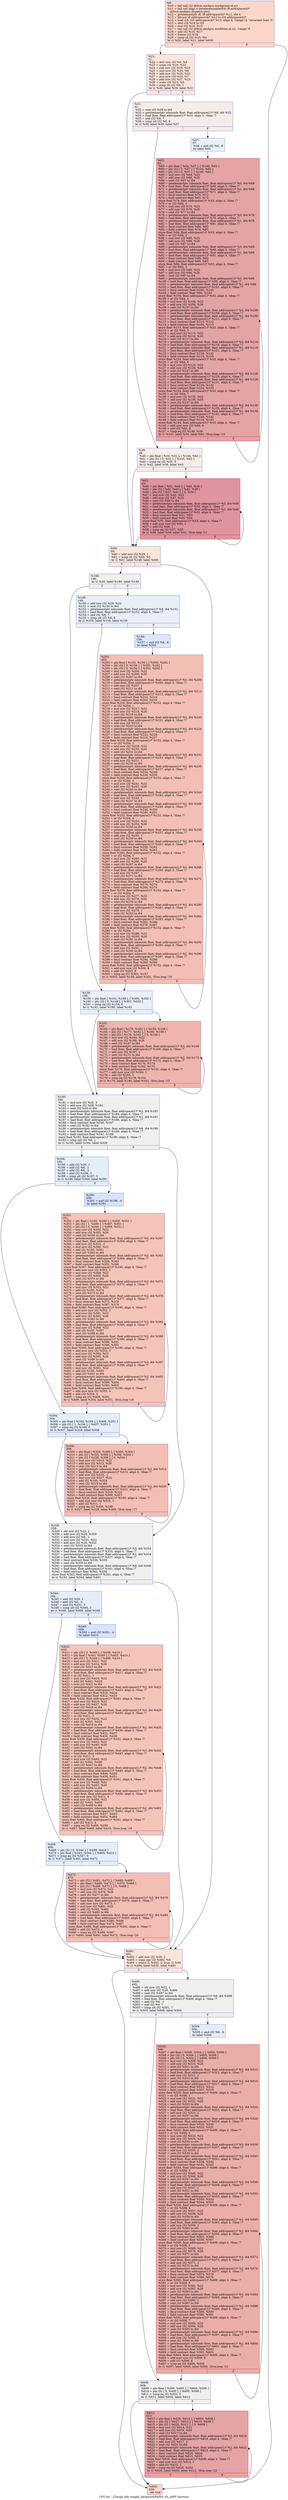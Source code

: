 digraph "CFG for '_Z24sga_left_weight_backwardiPKfS0_S0_iiiiPf' function" {
	label="CFG for '_Z24sga_left_weight_backwardiPKfS0_S0_iiiiPf' function";

	Node0x4d5f7a0 [shape=record,color="#3d50c3ff", style=filled, fillcolor="#f6a38570",label="{%9:\l  %10 = tail call i32 @llvm.amdgcn.workgroup.id.x()\l  %11 = tail call align 4 dereferenceable(64) i8 addrspace(4)*\l... @llvm.amdgcn.dispatch.ptr()\l  %12 = getelementptr i8, i8 addrspace(4)* %11, i64 4\l  %13 = bitcast i8 addrspace(4)* %12 to i16 addrspace(4)*\l  %14 = load i16, i16 addrspace(4)* %13, align 4, !range !4, !invariant.load !5\l  %15 = zext i16 %14 to i32\l  %16 = mul i32 %10, %15\l  %17 = tail call i32 @llvm.amdgcn.workitem.id.x(), !range !6\l  %18 = add i32 %16, %17\l  %19 = freeze i32 %18\l  %20 = icmp slt i32 %19, %0\l  br i1 %20, label %21, label %630\l|{<s0>T|<s1>F}}"];
	Node0x4d5f7a0:s0 -> Node0x4d62530;
	Node0x4d5f7a0:s1 -> Node0x4d625c0;
	Node0x4d62530 [shape=record,color="#3d50c3ff", style=filled, fillcolor="#f4c5ad70",label="{%21:\l21:                                               \l  %22 = mul nsw i32 %5, %4\l  %23 = srem i32 %19, %22\l  %24 = sub nsw i32 %19, %23\l  %25 = mul nsw i32 %24, %6\l  %26 = add nsw i32 %25, %23\l  %27 = mul nsw i32 %24, %7\l  %28 = add nsw i32 %27, %23\l  %29 = srem i32 %23, %5\l  %30 = icmp slt i32 %6, 1\l  br i1 %30, label %59, label %31\l|{<s0>T|<s1>F}}"];
	Node0x4d62530:s0 -> Node0x4d62c10;
	Node0x4d62530:s1 -> Node0x4d62c60;
	Node0x4d62c60 [shape=record,color="#3d50c3ff", style=filled, fillcolor="#ead5c970",label="{%31:\l31:                                               \l  %32 = sext i32 %28 to i64\l  %33 = getelementptr inbounds float, float addrspace(1)* %8, i64 %32\l  %34 = load float, float addrspace(1)* %33, align 4, !tbaa !7\l  %35 = and i32 %6, 7\l  %36 = icmp ult i32 %6, 8\l  br i1 %36, label %39, label %37\l|{<s0>T|<s1>F}}"];
	Node0x4d62c60:s0 -> Node0x4d632a0;
	Node0x4d62c60:s1 -> Node0x4d63330;
	Node0x4d63330 [shape=record,color="#3d50c3ff", style=filled, fillcolor="#cedaeb70",label="{%37:\l37:                                               \l  %38 = and i32 %6, -8\l  br label %62\l}"];
	Node0x4d63330 -> Node0x4d63530;
	Node0x4d632a0 [shape=record,color="#3d50c3ff", style=filled, fillcolor="#ead5c970",label="{%39:\l39:                                               \l  %40 = phi float [ %34, %31 ], [ %144, %62 ]\l  %41 = phi i32 [ 0, %31 ], [ %145, %62 ]\l  %42 = icmp eq i32 %35, 0\l  br i1 %42, label %59, label %43\l|{<s0>T|<s1>F}}"];
	Node0x4d632a0:s0 -> Node0x4d62c10;
	Node0x4d632a0:s1 -> Node0x4d638b0;
	Node0x4d638b0 [shape=record,color="#b70d28ff", style=filled, fillcolor="#b70d2870",label="{%43:\l43:                                               \l  %44 = phi float [ %55, %43 ], [ %40, %39 ]\l  %45 = phi i32 [ %56, %43 ], [ %41, %39 ]\l  %46 = phi i32 [ %57, %43 ], [ 0, %39 ]\l  %47 = mul nsw i32 %45, %22\l  %48 = add nsw i32 %47, %26\l  %49 = sext i32 %48 to i64\l  %50 = getelementptr inbounds float, float addrspace(1)* %3, i64 %49\l  %51 = load float, float addrspace(1)* %50, align 4, !tbaa !7\l  %52 = getelementptr inbounds float, float addrspace(1)* %1, i64 %49\l  %53 = load float, float addrspace(1)* %52, align 4, !tbaa !7\l  %54 = fmul contract float %51, %53\l  %55 = fadd contract float %44, %54\l  store float %55, float addrspace(1)* %33, align 4, !tbaa !7\l  %56 = add nuw nsw i32 %45, 1\l  %57 = add i32 %46, 1\l  %58 = icmp eq i32 %57, %35\l  br i1 %58, label %59, label %43, !llvm.loop !11\l|{<s0>T|<s1>F}}"];
	Node0x4d638b0:s0 -> Node0x4d62c10;
	Node0x4d638b0:s1 -> Node0x4d638b0;
	Node0x4d62c10 [shape=record,color="#3d50c3ff", style=filled, fillcolor="#f4c5ad70",label="{%59:\l59:                                               \l  %60 = add nsw i32 %29, 1\l  %61 = icmp slt i32 %60, %5\l  br i1 %61, label %148, label %491\l|{<s0>T|<s1>F}}"];
	Node0x4d62c10:s0 -> Node0x4d64cb0;
	Node0x4d62c10:s1 -> Node0x4d64d00;
	Node0x4d63530 [shape=record,color="#b70d28ff", style=filled, fillcolor="#c32e3170",label="{%62:\l62:                                               \l  %63 = phi float [ %34, %37 ], [ %144, %62 ]\l  %64 = phi i32 [ 0, %37 ], [ %145, %62 ]\l  %65 = phi i32 [ 0, %37 ], [ %146, %62 ]\l  %66 = mul nsw i32 %64, %22\l  %67 = add nsw i32 %66, %26\l  %68 = sext i32 %67 to i64\l  %69 = getelementptr inbounds float, float addrspace(1)* %3, i64 %68\l  %70 = load float, float addrspace(1)* %69, align 4, !tbaa !7\l  %71 = getelementptr inbounds float, float addrspace(1)* %1, i64 %68\l  %72 = load float, float addrspace(1)* %71, align 4, !tbaa !7\l  %73 = fmul contract float %70, %72\l  %74 = fadd contract float %63, %73\l  store float %74, float addrspace(1)* %33, align 4, !tbaa !7\l  %75 = or i32 %64, 1\l  %76 = mul nsw i32 %75, %22\l  %77 = add nsw i32 %76, %26\l  %78 = sext i32 %77 to i64\l  %79 = getelementptr inbounds float, float addrspace(1)* %3, i64 %78\l  %80 = load float, float addrspace(1)* %79, align 4, !tbaa !7\l  %81 = getelementptr inbounds float, float addrspace(1)* %1, i64 %78\l  %82 = load float, float addrspace(1)* %81, align 4, !tbaa !7\l  %83 = fmul contract float %80, %82\l  %84 = fadd contract float %74, %83\l  store float %84, float addrspace(1)* %33, align 4, !tbaa !7\l  %85 = or i32 %64, 2\l  %86 = mul nsw i32 %85, %22\l  %87 = add nsw i32 %86, %26\l  %88 = sext i32 %87 to i64\l  %89 = getelementptr inbounds float, float addrspace(1)* %3, i64 %88\l  %90 = load float, float addrspace(1)* %89, align 4, !tbaa !7\l  %91 = getelementptr inbounds float, float addrspace(1)* %1, i64 %88\l  %92 = load float, float addrspace(1)* %91, align 4, !tbaa !7\l  %93 = fmul contract float %90, %92\l  %94 = fadd contract float %84, %93\l  store float %94, float addrspace(1)* %33, align 4, !tbaa !7\l  %95 = or i32 %64, 3\l  %96 = mul nsw i32 %95, %22\l  %97 = add nsw i32 %96, %26\l  %98 = sext i32 %97 to i64\l  %99 = getelementptr inbounds float, float addrspace(1)* %3, i64 %98\l  %100 = load float, float addrspace(1)* %99, align 4, !tbaa !7\l  %101 = getelementptr inbounds float, float addrspace(1)* %1, i64 %98\l  %102 = load float, float addrspace(1)* %101, align 4, !tbaa !7\l  %103 = fmul contract float %100, %102\l  %104 = fadd contract float %94, %103\l  store float %104, float addrspace(1)* %33, align 4, !tbaa !7\l  %105 = or i32 %64, 4\l  %106 = mul nsw i32 %105, %22\l  %107 = add nsw i32 %106, %26\l  %108 = sext i32 %107 to i64\l  %109 = getelementptr inbounds float, float addrspace(1)* %3, i64 %108\l  %110 = load float, float addrspace(1)* %109, align 4, !tbaa !7\l  %111 = getelementptr inbounds float, float addrspace(1)* %1, i64 %108\l  %112 = load float, float addrspace(1)* %111, align 4, !tbaa !7\l  %113 = fmul contract float %110, %112\l  %114 = fadd contract float %104, %113\l  store float %114, float addrspace(1)* %33, align 4, !tbaa !7\l  %115 = or i32 %64, 5\l  %116 = mul nsw i32 %115, %22\l  %117 = add nsw i32 %116, %26\l  %118 = sext i32 %117 to i64\l  %119 = getelementptr inbounds float, float addrspace(1)* %3, i64 %118\l  %120 = load float, float addrspace(1)* %119, align 4, !tbaa !7\l  %121 = getelementptr inbounds float, float addrspace(1)* %1, i64 %118\l  %122 = load float, float addrspace(1)* %121, align 4, !tbaa !7\l  %123 = fmul contract float %120, %122\l  %124 = fadd contract float %114, %123\l  store float %124, float addrspace(1)* %33, align 4, !tbaa !7\l  %125 = or i32 %64, 6\l  %126 = mul nsw i32 %125, %22\l  %127 = add nsw i32 %126, %26\l  %128 = sext i32 %127 to i64\l  %129 = getelementptr inbounds float, float addrspace(1)* %3, i64 %128\l  %130 = load float, float addrspace(1)* %129, align 4, !tbaa !7\l  %131 = getelementptr inbounds float, float addrspace(1)* %1, i64 %128\l  %132 = load float, float addrspace(1)* %131, align 4, !tbaa !7\l  %133 = fmul contract float %130, %132\l  %134 = fadd contract float %124, %133\l  store float %134, float addrspace(1)* %33, align 4, !tbaa !7\l  %135 = or i32 %64, 7\l  %136 = mul nsw i32 %135, %22\l  %137 = add nsw i32 %136, %26\l  %138 = sext i32 %137 to i64\l  %139 = getelementptr inbounds float, float addrspace(1)* %3, i64 %138\l  %140 = load float, float addrspace(1)* %139, align 4, !tbaa !7\l  %141 = getelementptr inbounds float, float addrspace(1)* %1, i64 %138\l  %142 = load float, float addrspace(1)* %141, align 4, !tbaa !7\l  %143 = fmul contract float %140, %142\l  %144 = fadd contract float %134, %143\l  store float %144, float addrspace(1)* %33, align 4, !tbaa !7\l  %145 = add nuw nsw i32 %64, 8\l  %146 = add i32 %65, 8\l  %147 = icmp eq i32 %146, %38\l  br i1 %147, label %39, label %62, !llvm.loop !13\l|{<s0>T|<s1>F}}"];
	Node0x4d63530:s0 -> Node0x4d632a0;
	Node0x4d63530:s1 -> Node0x4d63530;
	Node0x4d64cb0 [shape=record,color="#3d50c3ff", style=filled, fillcolor="#e0dbd870",label="{%148:\l148:                                              \l  br i1 %30, label %180, label %149\l|{<s0>T|<s1>F}}"];
	Node0x4d64cb0:s0 -> Node0x4d68900;
	Node0x4d64cb0:s1 -> Node0x4d68950;
	Node0x4d68950 [shape=record,color="#3d50c3ff", style=filled, fillcolor="#cedaeb70",label="{%149:\l149:                                              \l  %150 = add nsw i32 %28, %22\l  %151 = sext i32 %150 to i64\l  %152 = getelementptr inbounds float, float addrspace(1)* %8, i64 %151\l  %153 = load float, float addrspace(1)* %152, align 4, !tbaa !7\l  %154 = and i32 %6, 7\l  %155 = icmp ult i32 %6, 8\l  br i1 %155, label %158, label %156\l|{<s0>T|<s1>F}}"];
	Node0x4d68950:s0 -> Node0x4d68d80;
	Node0x4d68950:s1 -> Node0x4d68dd0;
	Node0x4d68dd0 [shape=record,color="#3d50c3ff", style=filled, fillcolor="#aec9fc70",label="{%156:\l156:                                              \l  %157 = and i32 %6, -8\l  br label %202\l}"];
	Node0x4d68dd0 -> Node0x4d68fa0;
	Node0x4d68d80 [shape=record,color="#3d50c3ff", style=filled, fillcolor="#cedaeb70",label="{%158:\l158:                                              \l  %159 = phi float [ %153, %149 ], [ %300, %202 ]\l  %160 = phi i32 [ 0, %149 ], [ %301, %202 ]\l  %161 = icmp eq i32 %154, 0\l  br i1 %161, label %180, label %162\l|{<s0>T|<s1>F}}"];
	Node0x4d68d80:s0 -> Node0x4d68900;
	Node0x4d68d80:s1 -> Node0x4d69290;
	Node0x4d69290 [shape=record,color="#3d50c3ff", style=filled, fillcolor="#d8564670",label="{%162:\l162:                                              \l  %163 = phi float [ %176, %162 ], [ %159, %158 ]\l  %164 = phi i32 [ %177, %162 ], [ %160, %158 ]\l  %165 = phi i32 [ %178, %162 ], [ 0, %158 ]\l  %166 = mul nsw i32 %164, %22\l  %167 = add nsw i32 %166, %26\l  %168 = sext i32 %167 to i64\l  %169 = getelementptr inbounds float, float addrspace(1)* %3, i64 %168\l  %170 = load float, float addrspace(1)* %169, align 4, !tbaa !7\l  %171 = add nsw i32 %167, 1\l  %172 = sext i32 %171 to i64\l  %173 = getelementptr inbounds float, float addrspace(1)* %2, i64 %172\l  %174 = load float, float addrspace(1)* %173, align 4, !tbaa !7\l  %175 = fmul contract float %170, %174\l  %176 = fadd contract float %163, %175\l  store float %176, float addrspace(1)* %152, align 4, !tbaa !7\l  %177 = add nuw nsw i32 %164, 1\l  %178 = add i32 %165, 1\l  %179 = icmp eq i32 %178, %154\l  br i1 %179, label %180, label %162, !llvm.loop !15\l|{<s0>T|<s1>F}}"];
	Node0x4d69290:s0 -> Node0x4d68900;
	Node0x4d69290:s1 -> Node0x4d69290;
	Node0x4d68900 [shape=record,color="#3d50c3ff", style=filled, fillcolor="#e0dbd870",label="{%180:\l180:                                              \l  %181 = mul nsw i32 %22, 3\l  %182 = add nsw i32 %28, %181\l  %183 = sext i32 %26 to i64\l  %184 = getelementptr inbounds float, float addrspace(1)* %3, i64 %183\l  %185 = load float, float addrspace(1)* %184, align 4, !tbaa !7\l  %186 = getelementptr inbounds float, float addrspace(1)* %1, i64 %183\l  %187 = load float, float addrspace(1)* %186, align 4, !tbaa !7\l  %188 = fmul contract float %185, %187\l  %189 = sext i32 %182 to i64\l  %190 = getelementptr inbounds float, float addrspace(1)* %8, i64 %189\l  %191 = load float, float addrspace(1)* %190, align 4, !tbaa !7\l  %192 = fadd contract float %191, %188\l  store float %192, float addrspace(1)* %190, align 4, !tbaa !7\l  %193 = icmp sgt i32 %6, 1\l  br i1 %193, label %194, label %328\l|{<s0>T|<s1>F}}"];
	Node0x4d68900:s0 -> Node0x4d6a770;
	Node0x4d68900:s1 -> Node0x4d6a7c0;
	Node0x4d6a770 [shape=record,color="#3d50c3ff", style=filled, fillcolor="#c5d6f270",label="{%194:\l194:                                              \l  %195 = add i32 %26, 1\l  %196 = add i32 %6, -1\l  %197 = add i32 %6, -2\l  %198 = and i32 %196, 3\l  %199 = icmp ult i32 %197, 3\l  br i1 %199, label %304, label %200\l|{<s0>T|<s1>F}}"];
	Node0x4d6a770:s0 -> Node0x4d6abd0;
	Node0x4d6a770:s1 -> Node0x4d6ac20;
	Node0x4d6ac20 [shape=record,color="#3d50c3ff", style=filled, fillcolor="#a5c3fe70",label="{%200:\l200:                                              \l  %201 = and i32 %196, -4\l  br label %351\l}"];
	Node0x4d6ac20 -> Node0x4d6adf0;
	Node0x4d68fa0 [shape=record,color="#3d50c3ff", style=filled, fillcolor="#e36c5570",label="{%202:\l202:                                              \l  %203 = phi float [ %153, %156 ], [ %300, %202 ]\l  %204 = phi i32 [ 0, %156 ], [ %301, %202 ]\l  %205 = phi i32 [ 0, %156 ], [ %302, %202 ]\l  %206 = mul nsw i32 %204, %22\l  %207 = add nsw i32 %206, %26\l  %208 = sext i32 %207 to i64\l  %209 = getelementptr inbounds float, float addrspace(1)* %3, i64 %208\l  %210 = load float, float addrspace(1)* %209, align 4, !tbaa !7\l  %211 = add nsw i32 %207, 1\l  %212 = sext i32 %211 to i64\l  %213 = getelementptr inbounds float, float addrspace(1)* %2, i64 %212\l  %214 = load float, float addrspace(1)* %213, align 4, !tbaa !7\l  %215 = fmul contract float %210, %214\l  %216 = fadd contract float %203, %215\l  store float %216, float addrspace(1)* %152, align 4, !tbaa !7\l  %217 = or i32 %204, 1\l  %218 = mul nsw i32 %217, %22\l  %219 = add nsw i32 %218, %26\l  %220 = sext i32 %219 to i64\l  %221 = getelementptr inbounds float, float addrspace(1)* %3, i64 %220\l  %222 = load float, float addrspace(1)* %221, align 4, !tbaa !7\l  %223 = add nsw i32 %219, 1\l  %224 = sext i32 %223 to i64\l  %225 = getelementptr inbounds float, float addrspace(1)* %2, i64 %224\l  %226 = load float, float addrspace(1)* %225, align 4, !tbaa !7\l  %227 = fmul contract float %222, %226\l  %228 = fadd contract float %216, %227\l  store float %228, float addrspace(1)* %152, align 4, !tbaa !7\l  %229 = or i32 %204, 2\l  %230 = mul nsw i32 %229, %22\l  %231 = add nsw i32 %230, %26\l  %232 = sext i32 %231 to i64\l  %233 = getelementptr inbounds float, float addrspace(1)* %3, i64 %232\l  %234 = load float, float addrspace(1)* %233, align 4, !tbaa !7\l  %235 = add nsw i32 %231, 1\l  %236 = sext i32 %235 to i64\l  %237 = getelementptr inbounds float, float addrspace(1)* %2, i64 %236\l  %238 = load float, float addrspace(1)* %237, align 4, !tbaa !7\l  %239 = fmul contract float %234, %238\l  %240 = fadd contract float %228, %239\l  store float %240, float addrspace(1)* %152, align 4, !tbaa !7\l  %241 = or i32 %204, 3\l  %242 = mul nsw i32 %241, %22\l  %243 = add nsw i32 %242, %26\l  %244 = sext i32 %243 to i64\l  %245 = getelementptr inbounds float, float addrspace(1)* %3, i64 %244\l  %246 = load float, float addrspace(1)* %245, align 4, !tbaa !7\l  %247 = add nsw i32 %243, 1\l  %248 = sext i32 %247 to i64\l  %249 = getelementptr inbounds float, float addrspace(1)* %2, i64 %248\l  %250 = load float, float addrspace(1)* %249, align 4, !tbaa !7\l  %251 = fmul contract float %246, %250\l  %252 = fadd contract float %240, %251\l  store float %252, float addrspace(1)* %152, align 4, !tbaa !7\l  %253 = or i32 %204, 4\l  %254 = mul nsw i32 %253, %22\l  %255 = add nsw i32 %254, %26\l  %256 = sext i32 %255 to i64\l  %257 = getelementptr inbounds float, float addrspace(1)* %3, i64 %256\l  %258 = load float, float addrspace(1)* %257, align 4, !tbaa !7\l  %259 = add nsw i32 %255, 1\l  %260 = sext i32 %259 to i64\l  %261 = getelementptr inbounds float, float addrspace(1)* %2, i64 %260\l  %262 = load float, float addrspace(1)* %261, align 4, !tbaa !7\l  %263 = fmul contract float %258, %262\l  %264 = fadd contract float %252, %263\l  store float %264, float addrspace(1)* %152, align 4, !tbaa !7\l  %265 = or i32 %204, 5\l  %266 = mul nsw i32 %265, %22\l  %267 = add nsw i32 %266, %26\l  %268 = sext i32 %267 to i64\l  %269 = getelementptr inbounds float, float addrspace(1)* %3, i64 %268\l  %270 = load float, float addrspace(1)* %269, align 4, !tbaa !7\l  %271 = add nsw i32 %267, 1\l  %272 = sext i32 %271 to i64\l  %273 = getelementptr inbounds float, float addrspace(1)* %2, i64 %272\l  %274 = load float, float addrspace(1)* %273, align 4, !tbaa !7\l  %275 = fmul contract float %270, %274\l  %276 = fadd contract float %264, %275\l  store float %276, float addrspace(1)* %152, align 4, !tbaa !7\l  %277 = or i32 %204, 6\l  %278 = mul nsw i32 %277, %22\l  %279 = add nsw i32 %278, %26\l  %280 = sext i32 %279 to i64\l  %281 = getelementptr inbounds float, float addrspace(1)* %3, i64 %280\l  %282 = load float, float addrspace(1)* %281, align 4, !tbaa !7\l  %283 = add nsw i32 %279, 1\l  %284 = sext i32 %283 to i64\l  %285 = getelementptr inbounds float, float addrspace(1)* %2, i64 %284\l  %286 = load float, float addrspace(1)* %285, align 4, !tbaa !7\l  %287 = fmul contract float %282, %286\l  %288 = fadd contract float %276, %287\l  store float %288, float addrspace(1)* %152, align 4, !tbaa !7\l  %289 = or i32 %204, 7\l  %290 = mul nsw i32 %289, %22\l  %291 = add nsw i32 %290, %26\l  %292 = sext i32 %291 to i64\l  %293 = getelementptr inbounds float, float addrspace(1)* %3, i64 %292\l  %294 = load float, float addrspace(1)* %293, align 4, !tbaa !7\l  %295 = add nsw i32 %291, 1\l  %296 = sext i32 %295 to i64\l  %297 = getelementptr inbounds float, float addrspace(1)* %2, i64 %296\l  %298 = load float, float addrspace(1)* %297, align 4, !tbaa !7\l  %299 = fmul contract float %294, %298\l  %300 = fadd contract float %288, %299\l  store float %300, float addrspace(1)* %152, align 4, !tbaa !7\l  %301 = add nuw nsw i32 %204, 8\l  %302 = add i32 %205, 8\l  %303 = icmp eq i32 %302, %157\l  br i1 %303, label %158, label %202, !llvm.loop !16\l|{<s0>T|<s1>F}}"];
	Node0x4d68fa0:s0 -> Node0x4d68d80;
	Node0x4d68fa0:s1 -> Node0x4d68fa0;
	Node0x4d6abd0 [shape=record,color="#3d50c3ff", style=filled, fillcolor="#c5d6f270",label="{%304:\l304:                                              \l  %305 = phi float [ %192, %194 ], [ %406, %351 ]\l  %306 = phi i32 [ 1, %194 ], [ %407, %351 ]\l  %307 = icmp eq i32 %198, 0\l  br i1 %307, label %328, label %308\l|{<s0>T|<s1>F}}"];
	Node0x4d6abd0:s0 -> Node0x4d6a7c0;
	Node0x4d6abd0:s1 -> Node0x4d70560;
	Node0x4d70560 [shape=record,color="#3d50c3ff", style=filled, fillcolor="#e36c5570",label="{%308:\l308:                                              \l  %309 = phi float [ %324, %308 ], [ %305, %304 ]\l  %310 = phi i32 [ %325, %308 ], [ %306, %304 ]\l  %311 = phi i32 [ %326, %308 ], [ 0, %304 ]\l  %312 = mul nsw i32 %310, %22\l  %313 = add nsw i32 %312, %26\l  %314 = sext i32 %313 to i64\l  %315 = getelementptr inbounds float, float addrspace(1)* %3, i64 %314\l  %316 = load float, float addrspace(1)* %315, align 4, !tbaa !7\l  %317 = add nsw i32 %310, -1\l  %318 = mul nsw i32 %317, %22\l  %319 = add i32 %195, %318\l  %320 = sext i32 %319 to i64\l  %321 = getelementptr inbounds float, float addrspace(1)* %2, i64 %320\l  %322 = load float, float addrspace(1)* %321, align 4, !tbaa !7\l  %323 = fmul contract float %316, %322\l  %324 = fadd contract float %309, %323\l  store float %324, float addrspace(1)* %190, align 4, !tbaa !7\l  %325 = add nuw nsw i32 %310, 1\l  %326 = add i32 %311, 1\l  %327 = icmp eq i32 %326, %198\l  br i1 %327, label %328, label %308, !llvm.loop !17\l|{<s0>T|<s1>F}}"];
	Node0x4d70560:s0 -> Node0x4d6a7c0;
	Node0x4d70560:s1 -> Node0x4d70560;
	Node0x4d6a7c0 [shape=record,color="#3d50c3ff", style=filled, fillcolor="#e0dbd870",label="{%328:\l328:                                              \l  %329 = shl nsw i32 %22, 2\l  %330 = add nsw i32 %28, %329\l  %331 = add nsw i32 %6, -1\l  %332 = mul nsw i32 %331, %22\l  %333 = add nsw i32 %26, %332\l  %334 = sext i32 %333 to i64\l  %335 = getelementptr inbounds float, float addrspace(1)* %3, i64 %334\l  %336 = load float, float addrspace(1)* %335, align 4, !tbaa !7\l  %337 = getelementptr inbounds float, float addrspace(1)* %1, i64 %334\l  %338 = load float, float addrspace(1)* %337, align 4, !tbaa !7\l  %339 = fmul contract float %336, %338\l  %340 = sext i32 %330 to i64\l  %341 = getelementptr inbounds float, float addrspace(1)* %8, i64 %340\l  %342 = load float, float addrspace(1)* %341, align 4, !tbaa !7\l  %343 = fadd contract float %342, %339\l  store float %343, float addrspace(1)* %341, align 4, !tbaa !7\l  br i1 %193, label %344, label %491\l|{<s0>T|<s1>F}}"];
	Node0x4d6a7c0:s0 -> Node0x4d72060;
	Node0x4d6a7c0:s1 -> Node0x4d64d00;
	Node0x4d72060 [shape=record,color="#3d50c3ff", style=filled, fillcolor="#c5d6f270",label="{%344:\l344:                                              \l  %345 = add i32 %26, 1\l  %346 = add i32 %6, -2\l  %347 = and i32 %331, 3\l  %348 = icmp ult i32 %346, 3\l  br i1 %348, label %468, label %349\l|{<s0>T|<s1>F}}"];
	Node0x4d72060:s0 -> Node0x4d723a0;
	Node0x4d72060:s1 -> Node0x4d723f0;
	Node0x4d723f0 [shape=record,color="#3d50c3ff", style=filled, fillcolor="#a5c3fe70",label="{%349:\l349:                                              \l  %350 = and i32 %331, -4\l  br label %410\l}"];
	Node0x4d723f0 -> Node0x4d725c0;
	Node0x4d6adf0 [shape=record,color="#3d50c3ff", style=filled, fillcolor="#e97a5f70",label="{%351:\l351:                                              \l  %352 = phi float [ %192, %200 ], [ %406, %351 ]\l  %353 = phi i32 [ 1, %200 ], [ %407, %351 ]\l  %354 = phi i32 [ 0, %200 ], [ %408, %351 ]\l  %355 = mul nsw i32 %353, %22\l  %356 = add nsw i32 %355, %26\l  %357 = sext i32 %356 to i64\l  %358 = getelementptr inbounds float, float addrspace(1)* %3, i64 %357\l  %359 = load float, float addrspace(1)* %358, align 4, !tbaa !7\l  %360 = add nsw i32 %353, -1\l  %361 = mul nsw i32 %360, %22\l  %362 = add i32 %195, %361\l  %363 = sext i32 %362 to i64\l  %364 = getelementptr inbounds float, float addrspace(1)* %2, i64 %363\l  %365 = load float, float addrspace(1)* %364, align 4, !tbaa !7\l  %366 = fmul contract float %359, %365\l  %367 = fadd contract float %352, %366\l  store float %367, float addrspace(1)* %190, align 4, !tbaa !7\l  %368 = add nuw nsw i32 %353, 1\l  %369 = mul nsw i32 %368, %22\l  %370 = add nsw i32 %369, %26\l  %371 = sext i32 %370 to i64\l  %372 = getelementptr inbounds float, float addrspace(1)* %3, i64 %371\l  %373 = load float, float addrspace(1)* %372, align 4, !tbaa !7\l  %374 = mul nsw i32 %353, %22\l  %375 = add i32 %195, %374\l  %376 = sext i32 %375 to i64\l  %377 = getelementptr inbounds float, float addrspace(1)* %2, i64 %376\l  %378 = load float, float addrspace(1)* %377, align 4, !tbaa !7\l  %379 = fmul contract float %373, %378\l  %380 = fadd contract float %367, %379\l  store float %380, float addrspace(1)* %190, align 4, !tbaa !7\l  %381 = add nuw nsw i32 %353, 2\l  %382 = mul nsw i32 %381, %22\l  %383 = add nsw i32 %382, %26\l  %384 = sext i32 %383 to i64\l  %385 = getelementptr inbounds float, float addrspace(1)* %3, i64 %384\l  %386 = load float, float addrspace(1)* %385, align 4, !tbaa !7\l  %387 = mul nsw i32 %368, %22\l  %388 = add i32 %195, %387\l  %389 = sext i32 %388 to i64\l  %390 = getelementptr inbounds float, float addrspace(1)* %2, i64 %389\l  %391 = load float, float addrspace(1)* %390, align 4, !tbaa !7\l  %392 = fmul contract float %386, %391\l  %393 = fadd contract float %380, %392\l  store float %393, float addrspace(1)* %190, align 4, !tbaa !7\l  %394 = add nuw nsw i32 %353, 3\l  %395 = mul nsw i32 %394, %22\l  %396 = add nsw i32 %395, %26\l  %397 = sext i32 %396 to i64\l  %398 = getelementptr inbounds float, float addrspace(1)* %3, i64 %397\l  %399 = load float, float addrspace(1)* %398, align 4, !tbaa !7\l  %400 = mul nsw i32 %381, %22\l  %401 = add i32 %195, %400\l  %402 = sext i32 %401 to i64\l  %403 = getelementptr inbounds float, float addrspace(1)* %2, i64 %402\l  %404 = load float, float addrspace(1)* %403, align 4, !tbaa !7\l  %405 = fmul contract float %399, %404\l  %406 = fadd contract float %393, %405\l  store float %406, float addrspace(1)* %190, align 4, !tbaa !7\l  %407 = add nuw nsw i32 %353, 4\l  %408 = add i32 %354, 4\l  %409 = icmp eq i32 %408, %201\l  br i1 %409, label %304, label %351, !llvm.loop !18\l|{<s0>T|<s1>F}}"];
	Node0x4d6adf0:s0 -> Node0x4d6abd0;
	Node0x4d6adf0:s1 -> Node0x4d6adf0;
	Node0x4d725c0 [shape=record,color="#3d50c3ff", style=filled, fillcolor="#e97a5f70",label="{%410:\l410:                                              \l  %411 = phi i32 [ 0, %349 ], [ %458, %410 ]\l  %412 = phi float [ %343, %349 ], [ %465, %410 ]\l  %413 = phi i32 [ 0, %349 ], [ %466, %410 ]\l  %414 = mul nsw i32 %411, %22\l  %415 = add nsw i32 %414, %26\l  %416 = sext i32 %415 to i64\l  %417 = getelementptr inbounds float, float addrspace(1)* %3, i64 %416\l  %418 = load float, float addrspace(1)* %417, align 4, !tbaa !7\l  %419 = or i32 %411, 1\l  %420 = mul nsw i32 %419, %22\l  %421 = add i32 %345, %420\l  %422 = sext i32 %421 to i64\l  %423 = getelementptr inbounds float, float addrspace(1)* %2, i64 %422\l  %424 = load float, float addrspace(1)* %423, align 4, !tbaa !7\l  %425 = fmul contract float %418, %424\l  %426 = fadd contract float %412, %425\l  store float %426, float addrspace(1)* %341, align 4, !tbaa !7\l  %427 = mul nsw i32 %419, %22\l  %428 = add nsw i32 %427, %26\l  %429 = sext i32 %428 to i64\l  %430 = getelementptr inbounds float, float addrspace(1)* %3, i64 %429\l  %431 = load float, float addrspace(1)* %430, align 4, !tbaa !7\l  %432 = or i32 %411, 2\l  %433 = mul nsw i32 %432, %22\l  %434 = add i32 %345, %433\l  %435 = sext i32 %434 to i64\l  %436 = getelementptr inbounds float, float addrspace(1)* %2, i64 %435\l  %437 = load float, float addrspace(1)* %436, align 4, !tbaa !7\l  %438 = fmul contract float %431, %437\l  %439 = fadd contract float %426, %438\l  store float %439, float addrspace(1)* %341, align 4, !tbaa !7\l  %440 = mul nsw i32 %432, %22\l  %441 = add nsw i32 %440, %26\l  %442 = sext i32 %441 to i64\l  %443 = getelementptr inbounds float, float addrspace(1)* %3, i64 %442\l  %444 = load float, float addrspace(1)* %443, align 4, !tbaa !7\l  %445 = or i32 %411, 3\l  %446 = mul nsw i32 %445, %22\l  %447 = add i32 %345, %446\l  %448 = sext i32 %447 to i64\l  %449 = getelementptr inbounds float, float addrspace(1)* %2, i64 %448\l  %450 = load float, float addrspace(1)* %449, align 4, !tbaa !7\l  %451 = fmul contract float %444, %450\l  %452 = fadd contract float %439, %451\l  store float %452, float addrspace(1)* %341, align 4, !tbaa !7\l  %453 = mul nsw i32 %445, %22\l  %454 = add nsw i32 %453, %26\l  %455 = sext i32 %454 to i64\l  %456 = getelementptr inbounds float, float addrspace(1)* %3, i64 %455\l  %457 = load float, float addrspace(1)* %456, align 4, !tbaa !7\l  %458 = add nuw nsw i32 %411, 4\l  %459 = mul nsw i32 %458, %22\l  %460 = add i32 %345, %459\l  %461 = sext i32 %460 to i64\l  %462 = getelementptr inbounds float, float addrspace(1)* %2, i64 %461\l  %463 = load float, float addrspace(1)* %462, align 4, !tbaa !7\l  %464 = fmul contract float %457, %463\l  %465 = fadd contract float %452, %464\l  store float %465, float addrspace(1)* %341, align 4, !tbaa !7\l  %466 = add i32 %413, 4\l  %467 = icmp eq i32 %466, %350\l  br i1 %467, label %468, label %410, !llvm.loop !19\l|{<s0>T|<s1>F}}"];
	Node0x4d725c0:s0 -> Node0x4d723a0;
	Node0x4d725c0:s1 -> Node0x4d725c0;
	Node0x4d723a0 [shape=record,color="#3d50c3ff", style=filled, fillcolor="#c5d6f270",label="{%468:\l468:                                              \l  %469 = phi i32 [ 0, %344 ], [ %458, %410 ]\l  %470 = phi float [ %343, %344 ], [ %465, %410 ]\l  %471 = icmp eq i32 %347, 0\l  br i1 %471, label %491, label %472\l|{<s0>T|<s1>F}}"];
	Node0x4d723a0:s0 -> Node0x4d64d00;
	Node0x4d723a0:s1 -> Node0x4d6cd30;
	Node0x4d6cd30 [shape=record,color="#3d50c3ff", style=filled, fillcolor="#e36c5570",label="{%472:\l472:                                              \l  %473 = phi i32 [ %481, %472 ], [ %469, %468 ]\l  %474 = phi float [ %488, %472 ], [ %470, %468 ]\l  %475 = phi i32 [ %489, %472 ], [ 0, %468 ]\l  %476 = mul nsw i32 %473, %22\l  %477 = add nsw i32 %476, %26\l  %478 = sext i32 %477 to i64\l  %479 = getelementptr inbounds float, float addrspace(1)* %3, i64 %478\l  %480 = load float, float addrspace(1)* %479, align 4, !tbaa !7\l  %481 = add nuw nsw i32 %473, 1\l  %482 = mul nsw i32 %481, %22\l  %483 = add i32 %345, %482\l  %484 = sext i32 %483 to i64\l  %485 = getelementptr inbounds float, float addrspace(1)* %2, i64 %484\l  %486 = load float, float addrspace(1)* %485, align 4, !tbaa !7\l  %487 = fmul contract float %480, %486\l  %488 = fadd contract float %474, %487\l  store float %488, float addrspace(1)* %341, align 4, !tbaa !7\l  %489 = add i32 %475, 1\l  %490 = icmp eq i32 %489, %347\l  br i1 %490, label %491, label %472, !llvm.loop !20\l|{<s0>T|<s1>F}}"];
	Node0x4d6cd30:s0 -> Node0x4d64d00;
	Node0x4d6cd30:s1 -> Node0x4d6cd30;
	Node0x4d64d00 [shape=record,color="#3d50c3ff", style=filled, fillcolor="#f4c5ad70",label="{%491:\l491:                                              \l  %492 = add nsw i32 %29, 2\l  %493 = icmp sge i32 %492, %5\l  %494 = select i1 %493, i1 true, i1 %30\l  br i1 %494, label %630, label %495\l|{<s0>T|<s1>F}}"];
	Node0x4d64d00:s0 -> Node0x4d625c0;
	Node0x4d64d00:s1 -> Node0x4d79170;
	Node0x4d79170 [shape=record,color="#3d50c3ff", style=filled, fillcolor="#e0dbd870",label="{%495:\l495:                                              \l  %496 = shl nsw i32 %22, 1\l  %497 = add nsw i32 %28, %496\l  %498 = sext i32 %497 to i64\l  %499 = getelementptr inbounds float, float addrspace(1)* %8, i64 %498\l  %500 = load float, float addrspace(1)* %499, align 4, !tbaa !7\l  %501 = add i32 %6, -1\l  %502 = and i32 %6, 7\l  %503 = icmp ult i32 %501, 7\l  br i1 %503, label %608, label %504\l|{<s0>T|<s1>F}}"];
	Node0x4d79170:s0 -> Node0x4d6d730;
	Node0x4d79170:s1 -> Node0x4d6d780;
	Node0x4d6d780 [shape=record,color="#3d50c3ff", style=filled, fillcolor="#c5d6f270",label="{%504:\l504:                                              \l  %505 = and i32 %6, -8\l  br label %506\l}"];
	Node0x4d6d780 -> Node0x4d6d950;
	Node0x4d6d950 [shape=record,color="#b70d28ff", style=filled, fillcolor="#d0473d70",label="{%506:\l506:                                              \l  %507 = phi float [ %500, %504 ], [ %604, %506 ]\l  %508 = phi i32 [ 0, %504 ], [ %605, %506 ]\l  %509 = phi i32 [ 0, %504 ], [ %606, %506 ]\l  %510 = mul nsw i32 %508, %22\l  %511 = add nsw i32 %510, %26\l  %512 = sext i32 %511 to i64\l  %513 = getelementptr inbounds float, float addrspace(1)* %3, i64 %512\l  %514 = load float, float addrspace(1)* %513, align 4, !tbaa !7\l  %515 = add nsw i32 %511, 2\l  %516 = sext i32 %515 to i64\l  %517 = getelementptr inbounds float, float addrspace(1)* %2, i64 %516\l  %518 = load float, float addrspace(1)* %517, align 4, !tbaa !7\l  %519 = fmul contract float %514, %518\l  %520 = fadd contract float %507, %519\l  store float %520, float addrspace(1)* %499, align 4, !tbaa !7\l  %521 = or i32 %508, 1\l  %522 = mul nsw i32 %521, %22\l  %523 = add nsw i32 %522, %26\l  %524 = sext i32 %523 to i64\l  %525 = getelementptr inbounds float, float addrspace(1)* %3, i64 %524\l  %526 = load float, float addrspace(1)* %525, align 4, !tbaa !7\l  %527 = add nsw i32 %523, 2\l  %528 = sext i32 %527 to i64\l  %529 = getelementptr inbounds float, float addrspace(1)* %2, i64 %528\l  %530 = load float, float addrspace(1)* %529, align 4, !tbaa !7\l  %531 = fmul contract float %526, %530\l  %532 = fadd contract float %520, %531\l  store float %532, float addrspace(1)* %499, align 4, !tbaa !7\l  %533 = or i32 %508, 2\l  %534 = mul nsw i32 %533, %22\l  %535 = add nsw i32 %534, %26\l  %536 = sext i32 %535 to i64\l  %537 = getelementptr inbounds float, float addrspace(1)* %3, i64 %536\l  %538 = load float, float addrspace(1)* %537, align 4, !tbaa !7\l  %539 = add nsw i32 %535, 2\l  %540 = sext i32 %539 to i64\l  %541 = getelementptr inbounds float, float addrspace(1)* %2, i64 %540\l  %542 = load float, float addrspace(1)* %541, align 4, !tbaa !7\l  %543 = fmul contract float %538, %542\l  %544 = fadd contract float %532, %543\l  store float %544, float addrspace(1)* %499, align 4, !tbaa !7\l  %545 = or i32 %508, 3\l  %546 = mul nsw i32 %545, %22\l  %547 = add nsw i32 %546, %26\l  %548 = sext i32 %547 to i64\l  %549 = getelementptr inbounds float, float addrspace(1)* %3, i64 %548\l  %550 = load float, float addrspace(1)* %549, align 4, !tbaa !7\l  %551 = add nsw i32 %547, 2\l  %552 = sext i32 %551 to i64\l  %553 = getelementptr inbounds float, float addrspace(1)* %2, i64 %552\l  %554 = load float, float addrspace(1)* %553, align 4, !tbaa !7\l  %555 = fmul contract float %550, %554\l  %556 = fadd contract float %544, %555\l  store float %556, float addrspace(1)* %499, align 4, !tbaa !7\l  %557 = or i32 %508, 4\l  %558 = mul nsw i32 %557, %22\l  %559 = add nsw i32 %558, %26\l  %560 = sext i32 %559 to i64\l  %561 = getelementptr inbounds float, float addrspace(1)* %3, i64 %560\l  %562 = load float, float addrspace(1)* %561, align 4, !tbaa !7\l  %563 = add nsw i32 %559, 2\l  %564 = sext i32 %563 to i64\l  %565 = getelementptr inbounds float, float addrspace(1)* %2, i64 %564\l  %566 = load float, float addrspace(1)* %565, align 4, !tbaa !7\l  %567 = fmul contract float %562, %566\l  %568 = fadd contract float %556, %567\l  store float %568, float addrspace(1)* %499, align 4, !tbaa !7\l  %569 = or i32 %508, 5\l  %570 = mul nsw i32 %569, %22\l  %571 = add nsw i32 %570, %26\l  %572 = sext i32 %571 to i64\l  %573 = getelementptr inbounds float, float addrspace(1)* %3, i64 %572\l  %574 = load float, float addrspace(1)* %573, align 4, !tbaa !7\l  %575 = add nsw i32 %571, 2\l  %576 = sext i32 %575 to i64\l  %577 = getelementptr inbounds float, float addrspace(1)* %2, i64 %576\l  %578 = load float, float addrspace(1)* %577, align 4, !tbaa !7\l  %579 = fmul contract float %574, %578\l  %580 = fadd contract float %568, %579\l  store float %580, float addrspace(1)* %499, align 4, !tbaa !7\l  %581 = or i32 %508, 6\l  %582 = mul nsw i32 %581, %22\l  %583 = add nsw i32 %582, %26\l  %584 = sext i32 %583 to i64\l  %585 = getelementptr inbounds float, float addrspace(1)* %3, i64 %584\l  %586 = load float, float addrspace(1)* %585, align 4, !tbaa !7\l  %587 = add nsw i32 %583, 2\l  %588 = sext i32 %587 to i64\l  %589 = getelementptr inbounds float, float addrspace(1)* %2, i64 %588\l  %590 = load float, float addrspace(1)* %589, align 4, !tbaa !7\l  %591 = fmul contract float %586, %590\l  %592 = fadd contract float %580, %591\l  store float %592, float addrspace(1)* %499, align 4, !tbaa !7\l  %593 = or i32 %508, 7\l  %594 = mul nsw i32 %593, %22\l  %595 = add nsw i32 %594, %26\l  %596 = sext i32 %595 to i64\l  %597 = getelementptr inbounds float, float addrspace(1)* %3, i64 %596\l  %598 = load float, float addrspace(1)* %597, align 4, !tbaa !7\l  %599 = add nsw i32 %595, 2\l  %600 = sext i32 %599 to i64\l  %601 = getelementptr inbounds float, float addrspace(1)* %2, i64 %600\l  %602 = load float, float addrspace(1)* %601, align 4, !tbaa !7\l  %603 = fmul contract float %598, %602\l  %604 = fadd contract float %592, %603\l  store float %604, float addrspace(1)* %499, align 4, !tbaa !7\l  %605 = add nuw nsw i32 %508, 8\l  %606 = add i32 %509, 8\l  %607 = icmp eq i32 %606, %505\l  br i1 %607, label %608, label %506, !llvm.loop !21\l|{<s0>T|<s1>F}}"];
	Node0x4d6d950:s0 -> Node0x4d6d730;
	Node0x4d6d950:s1 -> Node0x4d6d950;
	Node0x4d6d730 [shape=record,color="#3d50c3ff", style=filled, fillcolor="#e0dbd870",label="{%608:\l608:                                              \l  %609 = phi float [ %500, %495 ], [ %604, %506 ]\l  %610 = phi i32 [ 0, %495 ], [ %605, %506 ]\l  %611 = icmp eq i32 %502, 0\l  br i1 %611, label %630, label %612\l|{<s0>T|<s1>F}}"];
	Node0x4d6d730:s0 -> Node0x4d625c0;
	Node0x4d6d730:s1 -> Node0x4d7f420;
	Node0x4d7f420 [shape=record,color="#b70d28ff", style=filled, fillcolor="#c32e3170",label="{%612:\l612:                                              \l  %613 = phi float [ %626, %612 ], [ %609, %608 ]\l  %614 = phi i32 [ %627, %612 ], [ %610, %608 ]\l  %615 = phi i32 [ %628, %612 ], [ 0, %608 ]\l  %616 = mul nsw i32 %614, %22\l  %617 = add nsw i32 %616, %26\l  %618 = sext i32 %617 to i64\l  %619 = getelementptr inbounds float, float addrspace(1)* %3, i64 %618\l  %620 = load float, float addrspace(1)* %619, align 4, !tbaa !7\l  %621 = add nsw i32 %617, 2\l  %622 = sext i32 %621 to i64\l  %623 = getelementptr inbounds float, float addrspace(1)* %2, i64 %622\l  %624 = load float, float addrspace(1)* %623, align 4, !tbaa !7\l  %625 = fmul contract float %620, %624\l  %626 = fadd contract float %613, %625\l  store float %626, float addrspace(1)* %499, align 4, !tbaa !7\l  %627 = add nuw nsw i32 %614, 1\l  %628 = add i32 %615, 1\l  %629 = icmp eq i32 %628, %502\l  br i1 %629, label %630, label %612, !llvm.loop !22\l|{<s0>T|<s1>F}}"];
	Node0x4d7f420:s0 -> Node0x4d625c0;
	Node0x4d7f420:s1 -> Node0x4d7f420;
	Node0x4d625c0 [shape=record,color="#3d50c3ff", style=filled, fillcolor="#f6a38570",label="{%630:\l630:                                              \l  ret void\l}"];
}
